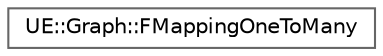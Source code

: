 digraph "Graphical Class Hierarchy"
{
 // INTERACTIVE_SVG=YES
 // LATEX_PDF_SIZE
  bgcolor="transparent";
  edge [fontname=Helvetica,fontsize=10,labelfontname=Helvetica,labelfontsize=10];
  node [fontname=Helvetica,fontsize=10,shape=box,height=0.2,width=0.4];
  rankdir="LR";
  Node0 [id="Node000000",label="UE::Graph::FMappingOneToMany",height=0.2,width=0.4,color="grey40", fillcolor="white", style="filled",URL="$d9/d91/structUE_1_1Graph_1_1FMappingOneToMany.html",tooltip="Represents a mapping between two graphs where each vertex in a source graph maps to multiple vertices..."];
}
